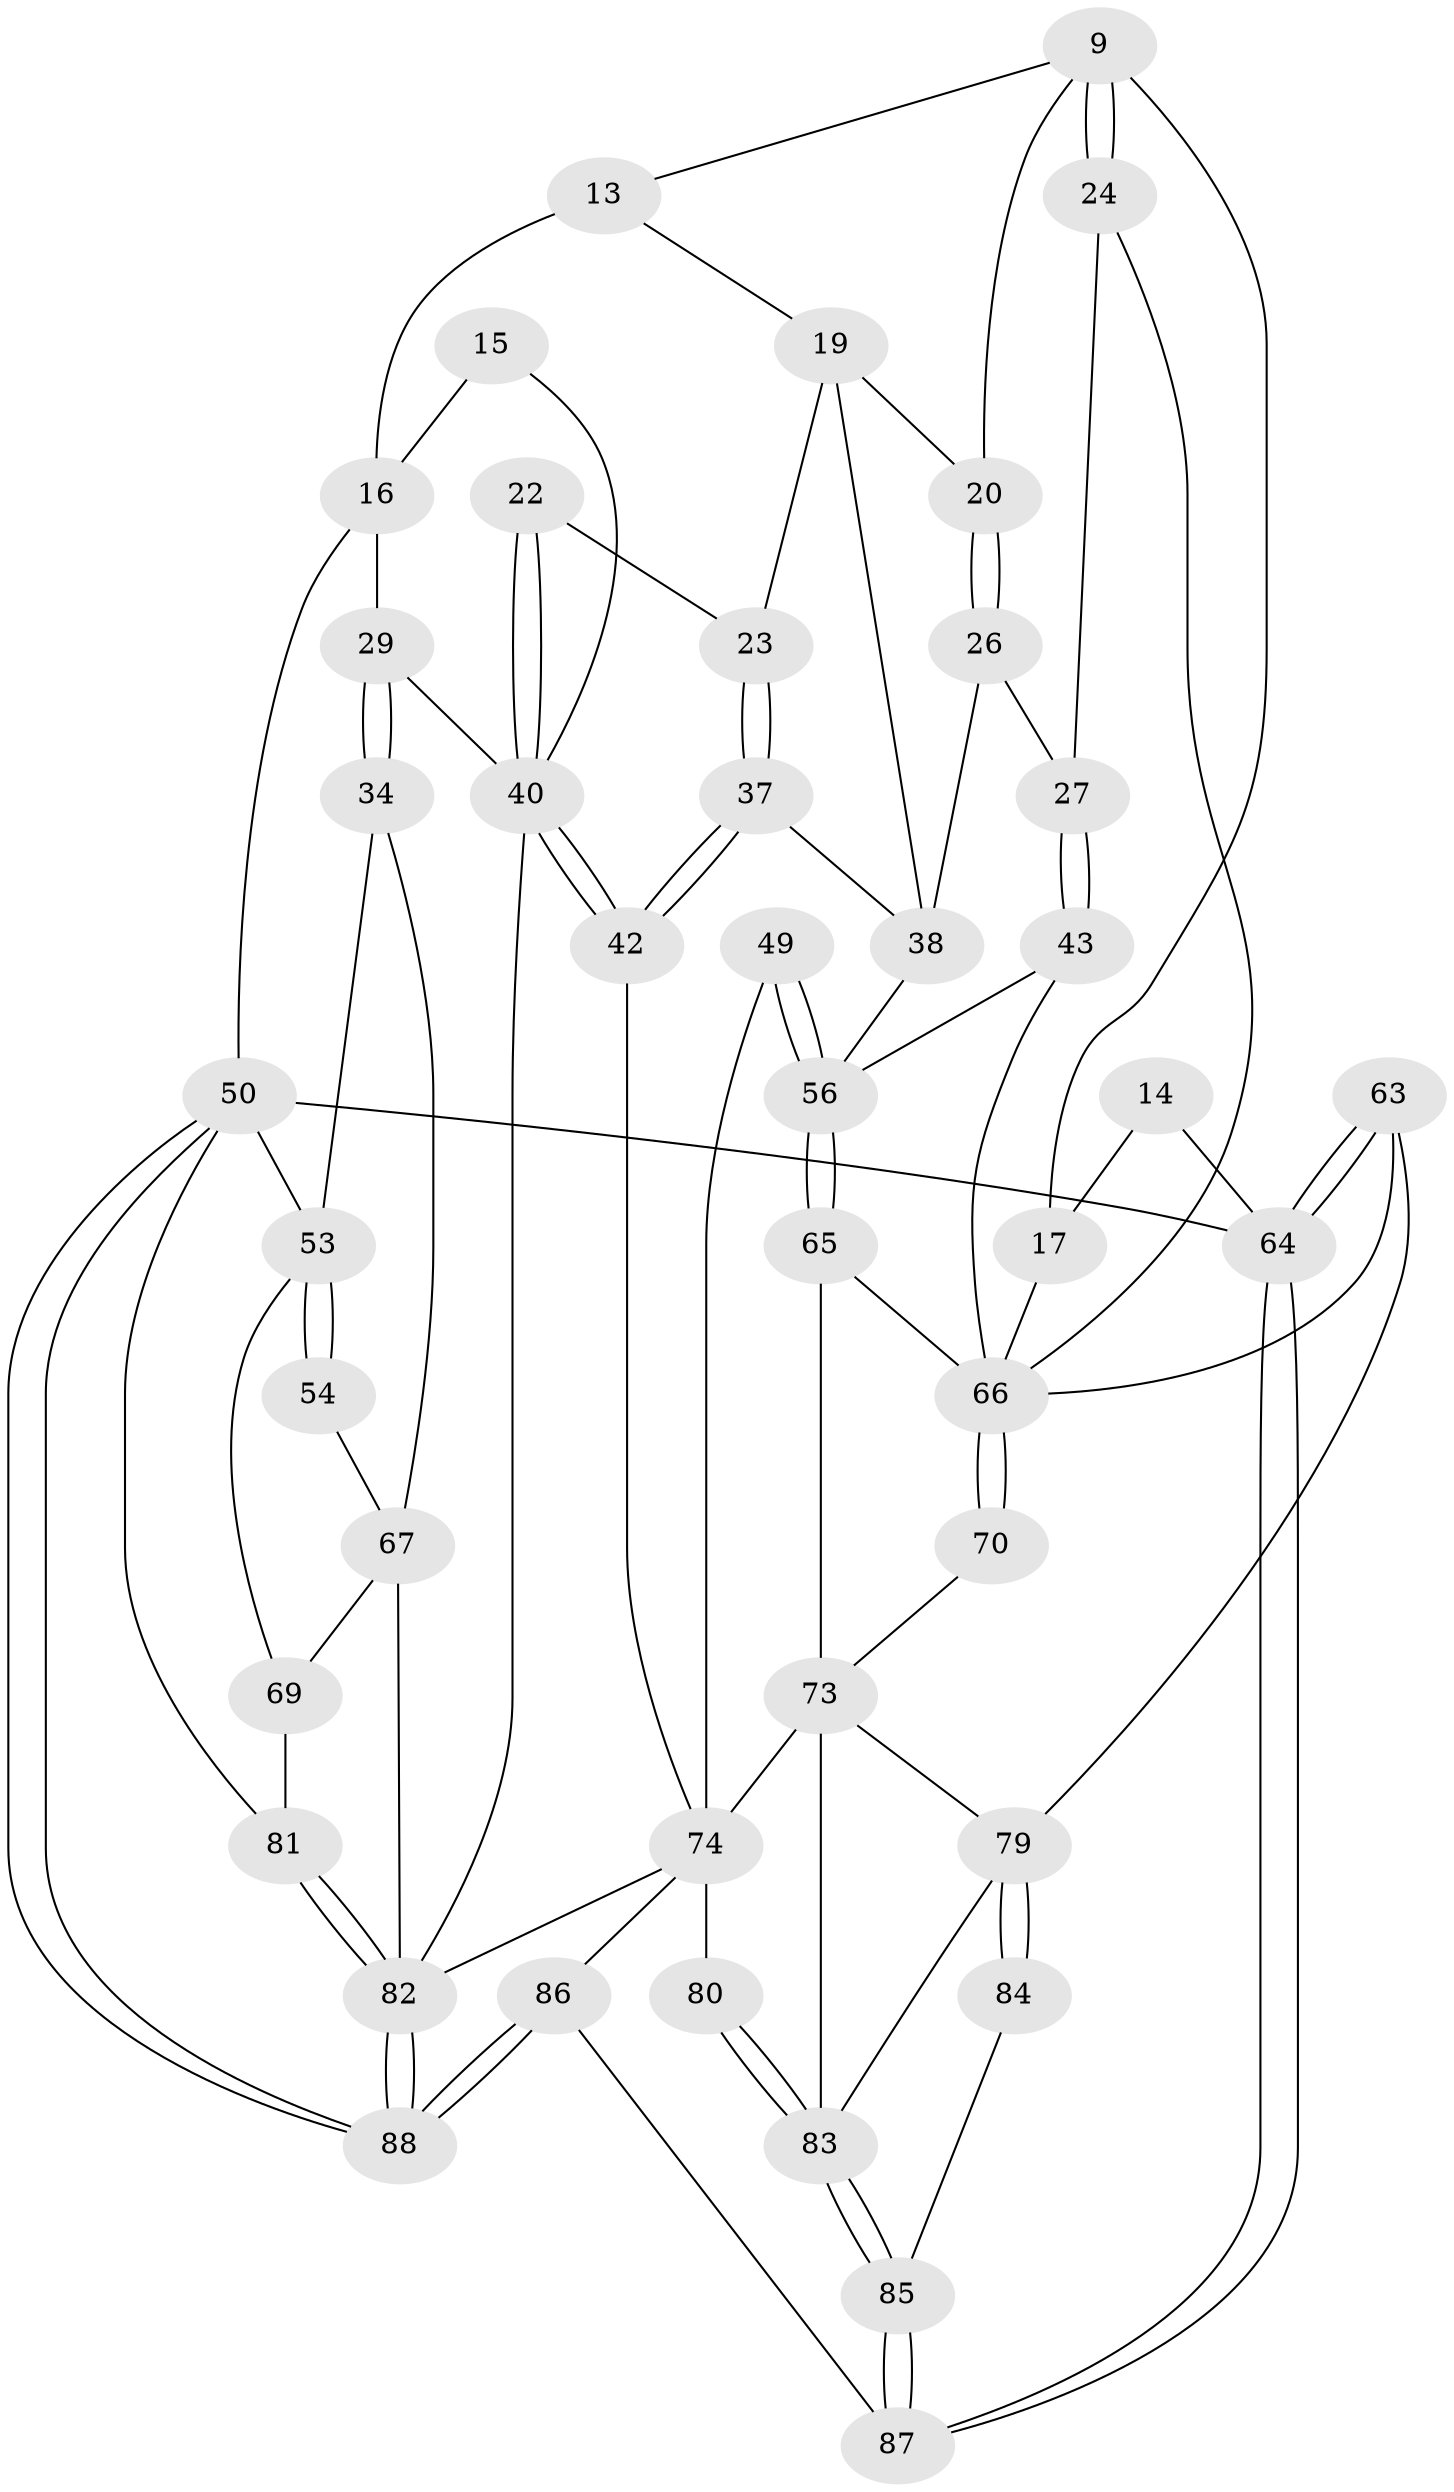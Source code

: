 // original degree distribution, {3: 0.022727272727272728, 4: 0.26136363636363635, 6: 0.23863636363636365, 5: 0.4772727272727273}
// Generated by graph-tools (version 1.1) at 2025/59/03/09/25 04:59:52]
// undirected, 44 vertices, 96 edges
graph export_dot {
graph [start="1"]
  node [color=gray90,style=filled];
  9 [pos="+0.12454701431281945+0.11815690651770136",super="+8"];
  13 [pos="+0.3486758553481951+0.11277240625144656",super="+7"];
  14 [pos="+0+0.03073949289282988",super="+11"];
  15 [pos="+0.5315048462215517+0.1070919071866579"];
  16 [pos="+0.7567238004684917+0.03403049812734281",super="+3+12"];
  17 [pos="+0+0.21194825117231852",super="+10"];
  19 [pos="+0.24709653428171544+0.1952916546494269",super="+18"];
  20 [pos="+0.23629994822410447+0.1906332085499552"];
  22 [pos="+0.4645452495663754+0.2326417560647471"];
  23 [pos="+0.3685630054828268+0.2232564455739583"];
  24 [pos="+0.07564722957530944+0.24721523507203622"];
  26 [pos="+0.1596658577712357+0.2784146356378772"];
  27 [pos="+0.14115616512956042+0.2808044256384584"];
  29 [pos="+0.70482133558358+0.17110394553404978"];
  34 [pos="+0.7944673289314729+0.3904290677966441"];
  37 [pos="+0.31469024497435777+0.3253286459108489"];
  38 [pos="+0.2959413522936354+0.3315484669135936",super="+28"];
  40 [pos="+0.5085434506533485+0.41547920737282984",super="+39+31+21"];
  42 [pos="+0.46368285299708595+0.44895724393185593"];
  43 [pos="+0.1636922659924478+0.4607454631365073"];
  49 [pos="+0.4149799503458855+0.5094691296802247"];
  50 [pos="+1+1",super="+4"];
  53 [pos="+1+0.5585830558813045",super="+32+33"];
  54 [pos="+0.9939918536581542+0.5402685470615549"];
  56 [pos="+0.35675447833751844+0.5404709806794844",super="+47+46"];
  63 [pos="+0+1"];
  64 [pos="+0+1",super="+5"];
  65 [pos="+0.32016019650709016+0.5913500675886718"];
  66 [pos="+0.1483527900404341+0.5465587293657257",super="+62"];
  67 [pos="+0.8144523952547619+0.6604731289012387",super="+55"];
  69 [pos="+0.9675810412075407+0.6823287396927071",super="+52"];
  70 [pos="+0.13405099705337134+0.5886876343655975"];
  73 [pos="+0.14164286477347174+0.6391976452737649",super="+72+68"];
  74 [pos="+0.5013289377952445+0.7749123803218465",super="+61"];
  79 [pos="+0.23227948391019196+0.7796120924057295",super="+76"];
  80 [pos="+0.452793035610541+0.8075114210746617"];
  81 [pos="+0.9322288036850305+0.7736671850233073",super="+51"];
  82 [pos="+0.8027455449842694+0.8990571469433694",super="+58+57+36"];
  83 [pos="+0.3984260422944175+0.8677332493445965",super="+78+77"];
  84 [pos="+0.23281754067867433+0.8639711093532944"];
  85 [pos="+0.34768531008685116+0.9441323895301637"];
  86 [pos="+0.494962166432689+1"];
  87 [pos="+0.36733379868727745+1"];
  88 [pos="+0.9876237848287313+1"];
  9 -- 24;
  9 -- 24;
  9 -- 17;
  9 -- 20;
  9 -- 13;
  13 -- 16 [weight=2];
  13 -- 19;
  14 -- 17 [weight=2];
  14 -- 64 [weight=2];
  15 -- 16 [weight=2];
  15 -- 40;
  16 -- 29;
  16 -- 50;
  17 -- 66;
  19 -- 20;
  19 -- 23;
  19 -- 38;
  20 -- 26;
  20 -- 26;
  22 -- 23;
  22 -- 40 [weight=2];
  22 -- 40;
  23 -- 37;
  23 -- 37;
  24 -- 27;
  24 -- 66;
  26 -- 27;
  26 -- 38;
  27 -- 43;
  27 -- 43;
  29 -- 34;
  29 -- 34;
  29 -- 40;
  34 -- 53;
  34 -- 67;
  37 -- 38;
  37 -- 42;
  37 -- 42;
  38 -- 56;
  40 -- 42;
  40 -- 42;
  40 -- 82 [weight=2];
  42 -- 74;
  43 -- 66;
  43 -- 56;
  49 -- 56 [weight=2];
  49 -- 56;
  49 -- 74;
  50 -- 88;
  50 -- 88;
  50 -- 64 [weight=2];
  50 -- 53;
  50 -- 81;
  53 -- 54 [weight=2];
  53 -- 54;
  53 -- 69;
  54 -- 67;
  56 -- 65;
  56 -- 65;
  63 -- 64;
  63 -- 64;
  63 -- 66;
  63 -- 79;
  64 -- 87;
  64 -- 87;
  65 -- 66;
  65 -- 73;
  66 -- 70 [weight=2];
  66 -- 70;
  67 -- 69;
  67 -- 82 [weight=2];
  69 -- 81 [weight=2];
  70 -- 73;
  73 -- 79;
  73 -- 74 [weight=2];
  73 -- 83;
  74 -- 80;
  74 -- 82;
  74 -- 86;
  79 -- 84 [weight=2];
  79 -- 84;
  79 -- 83;
  80 -- 83 [weight=2];
  80 -- 83;
  81 -- 82;
  81 -- 82;
  82 -- 88;
  82 -- 88;
  83 -- 85;
  83 -- 85;
  84 -- 85;
  85 -- 87;
  85 -- 87;
  86 -- 87;
  86 -- 88;
  86 -- 88;
}
